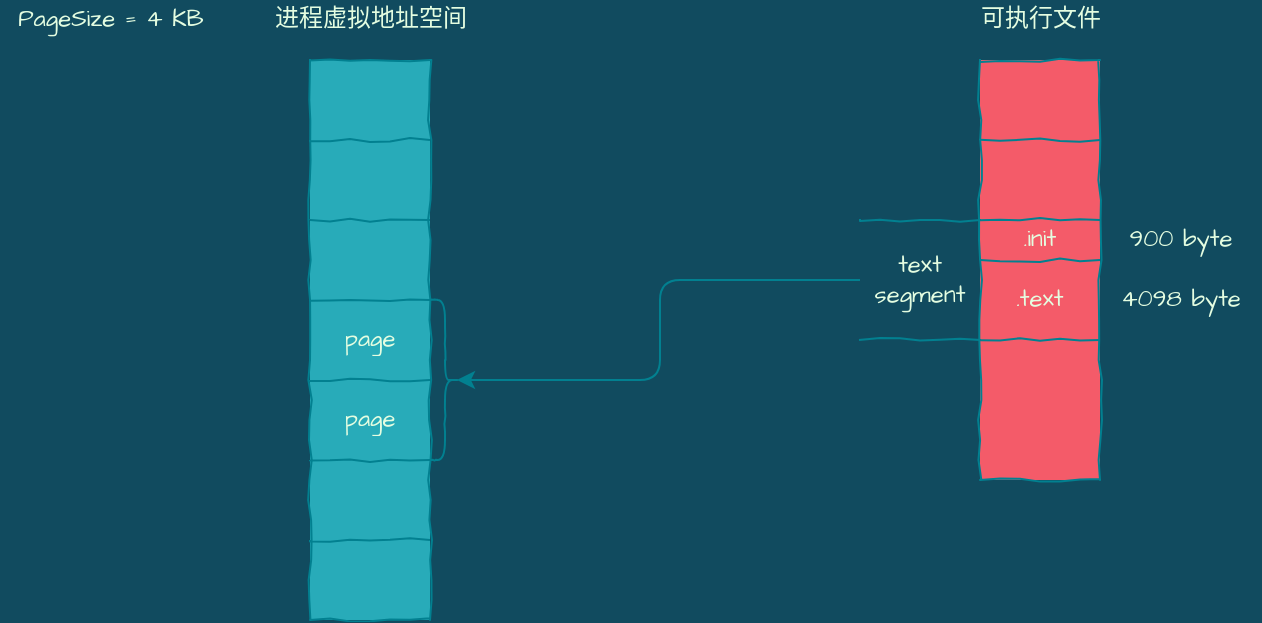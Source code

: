 <mxfile version="14.1.4" type="github">
  <diagram id="gsOSVRQu1B2_pKNPIINB" name="Page-1">
    <mxGraphModel dx="786" dy="427" grid="1" gridSize="10" guides="1" tooltips="1" connect="1" arrows="1" fold="1" page="1" pageScale="1" pageWidth="827" pageHeight="1169" background="#114B5F" math="0" shadow="0">
      <root>
        <mxCell id="0" />
        <mxCell id="1" parent="0" />
        <mxCell id="k19BqlN-eKoRZhrv01-V-1" value="" style="shape=table;html=1;whiteSpace=wrap;startSize=0;container=1;collapsible=0;childLayout=tableLayout;fillColor=#F45B69;strokeColor=#028090;fontColor=#E4FDE1;comic=1;" parent="1" vertex="1">
          <mxGeometry x="560" y="100" width="60" height="210" as="geometry" />
        </mxCell>
        <mxCell id="k19BqlN-eKoRZhrv01-V-2" value="" style="shape=partialRectangle;html=1;whiteSpace=wrap;collapsible=0;dropTarget=0;pointerEvents=0;fillColor=none;top=0;left=0;bottom=0;right=0;points=[[0,0.5],[1,0.5]];portConstraint=eastwest;strokeColor=#028090;fontColor=#E4FDE1;" parent="k19BqlN-eKoRZhrv01-V-1" vertex="1">
          <mxGeometry width="60" height="40" as="geometry" />
        </mxCell>
        <mxCell id="k19BqlN-eKoRZhrv01-V-3" value="" style="shape=partialRectangle;html=1;whiteSpace=wrap;connectable=0;overflow=hidden;fillColor=none;top=0;left=0;bottom=0;right=0;strokeColor=#028090;fontColor=#E4FDE1;" parent="k19BqlN-eKoRZhrv01-V-2" vertex="1">
          <mxGeometry width="60" height="40" as="geometry" />
        </mxCell>
        <mxCell id="k19BqlN-eKoRZhrv01-V-4" value="" style="shape=partialRectangle;html=1;whiteSpace=wrap;collapsible=0;dropTarget=0;pointerEvents=0;fillColor=none;top=0;left=0;bottom=0;right=0;points=[[0,0.5],[1,0.5]];portConstraint=eastwest;strokeColor=#028090;fontColor=#E4FDE1;" parent="k19BqlN-eKoRZhrv01-V-1" vertex="1">
          <mxGeometry y="40" width="60" height="40" as="geometry" />
        </mxCell>
        <mxCell id="k19BqlN-eKoRZhrv01-V-5" value="" style="shape=partialRectangle;html=1;whiteSpace=wrap;connectable=0;overflow=hidden;fillColor=none;top=0;left=0;bottom=0;right=0;strokeColor=#028090;fontColor=#E4FDE1;" parent="k19BqlN-eKoRZhrv01-V-4" vertex="1">
          <mxGeometry width="60" height="40" as="geometry" />
        </mxCell>
        <mxCell id="k19BqlN-eKoRZhrv01-V-6" value="" style="shape=partialRectangle;html=1;whiteSpace=wrap;collapsible=0;dropTarget=0;pointerEvents=0;fillColor=none;top=0;left=0;bottom=0;right=0;points=[[0,0.5],[1,0.5]];portConstraint=eastwest;strokeColor=#028090;fontColor=#E4FDE1;" parent="k19BqlN-eKoRZhrv01-V-1" vertex="1">
          <mxGeometry y="80" width="60" height="20" as="geometry" />
        </mxCell>
        <mxCell id="k19BqlN-eKoRZhrv01-V-7" value=".init" style="shape=partialRectangle;html=1;whiteSpace=wrap;connectable=0;overflow=hidden;fillColor=none;top=0;left=0;bottom=0;right=0;strokeColor=#028090;fontColor=#E4FDE1;fontFamily=Architects Daughter;fontSource=https%3A%2F%2Ffonts.googleapis.com%2Fcss%3Ffamily%3DArchitects%2BDaughter;" parent="k19BqlN-eKoRZhrv01-V-6" vertex="1">
          <mxGeometry width="60" height="20" as="geometry" />
        </mxCell>
        <mxCell id="k19BqlN-eKoRZhrv01-V-8" value="" style="shape=partialRectangle;html=1;whiteSpace=wrap;collapsible=0;dropTarget=0;pointerEvents=0;fillColor=none;top=0;left=0;bottom=0;right=0;points=[[0,0.5],[1,0.5]];portConstraint=eastwest;strokeColor=#028090;fontColor=#E4FDE1;" parent="k19BqlN-eKoRZhrv01-V-1" vertex="1">
          <mxGeometry y="100" width="60" height="40" as="geometry" />
        </mxCell>
        <mxCell id="k19BqlN-eKoRZhrv01-V-9" value=".text" style="shape=partialRectangle;html=1;whiteSpace=wrap;connectable=0;overflow=hidden;fillColor=none;top=0;left=0;bottom=0;right=0;strokeColor=#028090;fontColor=#E4FDE1;fontFamily=Architects Daughter;fontSource=https%3A%2F%2Ffonts.googleapis.com%2Fcss%3Ffamily%3DArchitects%2BDaughter;" parent="k19BqlN-eKoRZhrv01-V-8" vertex="1">
          <mxGeometry width="60" height="40" as="geometry" />
        </mxCell>
        <mxCell id="k19BqlN-eKoRZhrv01-V-10" value="" style="shape=partialRectangle;html=1;whiteSpace=wrap;collapsible=0;dropTarget=0;pointerEvents=0;fillColor=none;top=0;left=0;bottom=0;right=0;points=[[0,0.5],[1,0.5]];portConstraint=eastwest;strokeColor=#028090;fontColor=#E4FDE1;" parent="k19BqlN-eKoRZhrv01-V-1" vertex="1">
          <mxGeometry y="140" width="60" height="70" as="geometry" />
        </mxCell>
        <mxCell id="k19BqlN-eKoRZhrv01-V-11" value="" style="shape=partialRectangle;html=1;whiteSpace=wrap;connectable=0;overflow=hidden;fillColor=none;top=0;left=0;bottom=0;right=0;strokeColor=#028090;fontColor=#E4FDE1;" parent="k19BqlN-eKoRZhrv01-V-10" vertex="1">
          <mxGeometry width="60" height="70" as="geometry" />
        </mxCell>
        <mxCell id="k19BqlN-eKoRZhrv01-V-23" value="" style="shape=table;html=1;whiteSpace=wrap;startSize=0;container=1;collapsible=0;childLayout=tableLayout;strokeColor=#028090;fontColor=#E4FDE1;comic=1;fontFamily=Architects Daughter;fontSource=https%3A%2F%2Ffonts.googleapis.com%2Fcss%3Ffamily%3DArchitects%2BDaughter;fillColor=#28ABB9;" parent="1" vertex="1">
          <mxGeometry x="225" y="100" width="60" height="280" as="geometry" />
        </mxCell>
        <mxCell id="k19BqlN-eKoRZhrv01-V-26" value="" style="shape=partialRectangle;html=1;whiteSpace=wrap;collapsible=0;dropTarget=0;pointerEvents=0;fillColor=none;top=0;left=0;bottom=0;right=0;points=[[0,0.5],[1,0.5]];portConstraint=eastwest;strokeColor=#028090;fontColor=#E4FDE1;" parent="k19BqlN-eKoRZhrv01-V-23" vertex="1">
          <mxGeometry width="60" height="40" as="geometry" />
        </mxCell>
        <mxCell id="k19BqlN-eKoRZhrv01-V-27" value="" style="shape=partialRectangle;html=1;whiteSpace=wrap;connectable=0;overflow=hidden;fillColor=none;top=0;left=0;bottom=0;right=0;strokeColor=#028090;fontColor=#E4FDE1;" parent="k19BqlN-eKoRZhrv01-V-26" vertex="1">
          <mxGeometry width="60" height="40" as="geometry" />
        </mxCell>
        <mxCell id="k19BqlN-eKoRZhrv01-V-28" value="" style="shape=partialRectangle;html=1;whiteSpace=wrap;collapsible=0;dropTarget=0;pointerEvents=0;fillColor=none;top=0;left=0;bottom=0;right=0;points=[[0,0.5],[1,0.5]];portConstraint=eastwest;strokeColor=#028090;fontColor=#E4FDE1;" parent="k19BqlN-eKoRZhrv01-V-23" vertex="1">
          <mxGeometry y="40" width="60" height="40" as="geometry" />
        </mxCell>
        <mxCell id="k19BqlN-eKoRZhrv01-V-29" value="" style="shape=partialRectangle;html=1;whiteSpace=wrap;connectable=0;overflow=hidden;fillColor=none;top=0;left=0;bottom=0;right=0;strokeColor=#028090;fontColor=#E4FDE1;" parent="k19BqlN-eKoRZhrv01-V-28" vertex="1">
          <mxGeometry width="60" height="40" as="geometry" />
        </mxCell>
        <mxCell id="k19BqlN-eKoRZhrv01-V-30" value="" style="shape=partialRectangle;html=1;whiteSpace=wrap;collapsible=0;dropTarget=0;pointerEvents=0;fillColor=none;top=0;left=0;bottom=0;right=0;points=[[0,0.5],[1,0.5]];portConstraint=eastwest;strokeColor=#028090;fontColor=#E4FDE1;" parent="k19BqlN-eKoRZhrv01-V-23" vertex="1">
          <mxGeometry y="80" width="60" height="40" as="geometry" />
        </mxCell>
        <mxCell id="k19BqlN-eKoRZhrv01-V-31" value="" style="shape=partialRectangle;html=1;whiteSpace=wrap;connectable=0;overflow=hidden;fillColor=none;top=0;left=0;bottom=0;right=0;strokeColor=#028090;fontColor=#E4FDE1;" parent="k19BqlN-eKoRZhrv01-V-30" vertex="1">
          <mxGeometry width="60" height="40" as="geometry" />
        </mxCell>
        <mxCell id="k19BqlN-eKoRZhrv01-V-32" value="" style="shape=partialRectangle;html=1;whiteSpace=wrap;collapsible=0;dropTarget=0;pointerEvents=0;fillColor=none;top=0;left=0;bottom=0;right=0;points=[[0,0.5],[1,0.5]];portConstraint=eastwest;strokeColor=#028090;fontColor=#E4FDE1;fontFamily=Architects Daughter;fontSource=https%3A%2F%2Ffonts.googleapis.com%2Fcss%3Ffamily%3DArchitects%2BDaughter;" parent="k19BqlN-eKoRZhrv01-V-23" vertex="1">
          <mxGeometry y="120" width="60" height="40" as="geometry" />
        </mxCell>
        <mxCell id="k19BqlN-eKoRZhrv01-V-33" value="page" style="shape=partialRectangle;html=1;whiteSpace=wrap;connectable=0;overflow=hidden;fillColor=none;top=0;left=0;bottom=0;right=0;strokeColor=#028090;fontColor=#E4FDE1;fontFamily=Architects Daughter;fontSource=https%3A%2F%2Ffonts.googleapis.com%2Fcss%3Ffamily%3DArchitects%2BDaughter;" parent="k19BqlN-eKoRZhrv01-V-32" vertex="1">
          <mxGeometry width="60" height="40" as="geometry" />
        </mxCell>
        <mxCell id="k19BqlN-eKoRZhrv01-V-24" value="" style="shape=partialRectangle;html=1;whiteSpace=wrap;collapsible=0;dropTarget=0;pointerEvents=0;fillColor=none;top=0;left=0;bottom=0;right=0;points=[[0,0.5],[1,0.5]];portConstraint=eastwest;strokeColor=#028090;fontColor=#E4FDE1;" parent="k19BqlN-eKoRZhrv01-V-23" vertex="1">
          <mxGeometry y="160" width="60" height="40" as="geometry" />
        </mxCell>
        <mxCell id="k19BqlN-eKoRZhrv01-V-25" value="page" style="shape=partialRectangle;html=1;whiteSpace=wrap;connectable=0;overflow=hidden;fillColor=none;top=0;left=0;bottom=0;right=0;strokeColor=#028090;fontColor=#E4FDE1;fontFamily=Architects Daughter;fontSource=https%3A%2F%2Ffonts.googleapis.com%2Fcss%3Ffamily%3DArchitects%2BDaughter;" parent="k19BqlN-eKoRZhrv01-V-24" vertex="1">
          <mxGeometry width="60" height="40" as="geometry" />
        </mxCell>
        <mxCell id="k19BqlN-eKoRZhrv01-V-48" style="shape=partialRectangle;html=1;whiteSpace=wrap;collapsible=0;dropTarget=0;pointerEvents=0;fillColor=none;top=0;left=0;bottom=0;right=0;points=[[0,0.5],[1,0.5]];portConstraint=eastwest;strokeColor=#028090;fontColor=#E4FDE1;" parent="k19BqlN-eKoRZhrv01-V-23" vertex="1">
          <mxGeometry y="200" width="60" height="40" as="geometry" />
        </mxCell>
        <mxCell id="k19BqlN-eKoRZhrv01-V-49" style="shape=partialRectangle;html=1;whiteSpace=wrap;connectable=0;overflow=hidden;fillColor=none;top=0;left=0;bottom=0;right=0;strokeColor=#028090;fontColor=#E4FDE1;" parent="k19BqlN-eKoRZhrv01-V-48" vertex="1">
          <mxGeometry width="60" height="40" as="geometry" />
        </mxCell>
        <mxCell id="k19BqlN-eKoRZhrv01-V-50" style="shape=partialRectangle;html=1;whiteSpace=wrap;collapsible=0;dropTarget=0;pointerEvents=0;fillColor=none;top=0;left=0;bottom=0;right=0;points=[[0,0.5],[1,0.5]];portConstraint=eastwest;strokeColor=#028090;fontColor=#E4FDE1;" parent="k19BqlN-eKoRZhrv01-V-23" vertex="1">
          <mxGeometry y="240" width="60" height="40" as="geometry" />
        </mxCell>
        <mxCell id="k19BqlN-eKoRZhrv01-V-51" style="shape=partialRectangle;html=1;whiteSpace=wrap;connectable=0;overflow=hidden;fillColor=none;top=0;left=0;bottom=0;right=0;strokeColor=#028090;fontColor=#E4FDE1;" parent="k19BqlN-eKoRZhrv01-V-50" vertex="1">
          <mxGeometry width="60" height="40" as="geometry" />
        </mxCell>
        <mxCell id="k19BqlN-eKoRZhrv01-V-34" value="900 byte" style="text;html=1;align=center;verticalAlign=middle;resizable=0;points=[];autosize=1;fontFamily=Architects Daughter;fontColor=#E4FDE1;" parent="1" vertex="1">
          <mxGeometry x="625" y="180" width="70" height="20" as="geometry" />
        </mxCell>
        <mxCell id="k19BqlN-eKoRZhrv01-V-35" value="4098 byte" style="text;html=1;align=center;verticalAlign=middle;resizable=0;points=[];autosize=1;fontFamily=Architects Daughter;fontColor=#E4FDE1;" parent="1" vertex="1">
          <mxGeometry x="620" y="210" width="80" height="20" as="geometry" />
        </mxCell>
        <mxCell id="k19BqlN-eKoRZhrv01-V-36" value="进程虚拟地址空间" style="text;html=1;align=center;verticalAlign=middle;resizable=0;points=[];autosize=1;fontFamily=Architects Daughter;fontColor=#E4FDE1;" parent="1" vertex="1">
          <mxGeometry x="200" y="70" width="110" height="20" as="geometry" />
        </mxCell>
        <mxCell id="k19BqlN-eKoRZhrv01-V-52" value="可执行文件" style="text;html=1;align=center;verticalAlign=middle;resizable=0;points=[];autosize=1;fontFamily=Architects Daughter;fontColor=#E4FDE1;" parent="1" vertex="1">
          <mxGeometry x="550" y="70" width="80" height="20" as="geometry" />
        </mxCell>
        <mxCell id="k19BqlN-eKoRZhrv01-V-54" value="" style="shape=curlyBracket;whiteSpace=wrap;html=1;rounded=1;comic=1;sketch=0;fillColor=#F45B69;fontFamily=Architects Daughter;fontSource=https%3A%2F%2Ffonts.googleapis.com%2Fcss%3Ffamily%3DArchitects%2BDaughter;fontColor=#E4FDE1;direction=west;strokeColor=#028090;" parent="1" vertex="1">
          <mxGeometry x="285" y="220" width="15" height="80" as="geometry" />
        </mxCell>
        <mxCell id="k19BqlN-eKoRZhrv01-V-55" value="PageSize = 4 KB" style="text;html=1;align=center;verticalAlign=middle;resizable=0;points=[];autosize=1;fontFamily=Architects Daughter;fontColor=#E4FDE1;" parent="1" vertex="1">
          <mxGeometry x="70" y="70" width="110" height="20" as="geometry" />
        </mxCell>
        <mxCell id="FFB3woq7MEnjwf5_CKLt-8" style="edgeStyle=orthogonalEdgeStyle;curved=0;rounded=1;sketch=0;orthogonalLoop=1;jettySize=auto;html=1;strokeColor=#028090;fillColor=#F45B69;fontFamily=Architects Daughter;fontSource=https%3A%2F%2Ffonts.googleapis.com%2Fcss%3Ffamily%3DArchitects%2BDaughter;fontColor=#E4FDE1;entryX=0.1;entryY=0.5;entryDx=0;entryDy=0;entryPerimeter=0;" edge="1" parent="1" source="FFB3woq7MEnjwf5_CKLt-1" target="k19BqlN-eKoRZhrv01-V-54">
          <mxGeometry relative="1" as="geometry">
            <mxPoint x="330" y="260" as="targetPoint" />
          </mxGeometry>
        </mxCell>
        <mxCell id="FFB3woq7MEnjwf5_CKLt-1" value="text segment" style="shape=partialRectangle;whiteSpace=wrap;html=1;left=0;right=0;fillColor=none;strokeColor=#028090;fontColor=#E4FDE1;comic=1;fontFamily=Architects Daughter;fontSource=https%3A%2F%2Ffonts.googleapis.com%2Fcss%3Ffamily%3DArchitects%2BDaughter;" vertex="1" parent="1">
          <mxGeometry x="500" y="180" width="60" height="60" as="geometry" />
        </mxCell>
      </root>
    </mxGraphModel>
  </diagram>
</mxfile>
